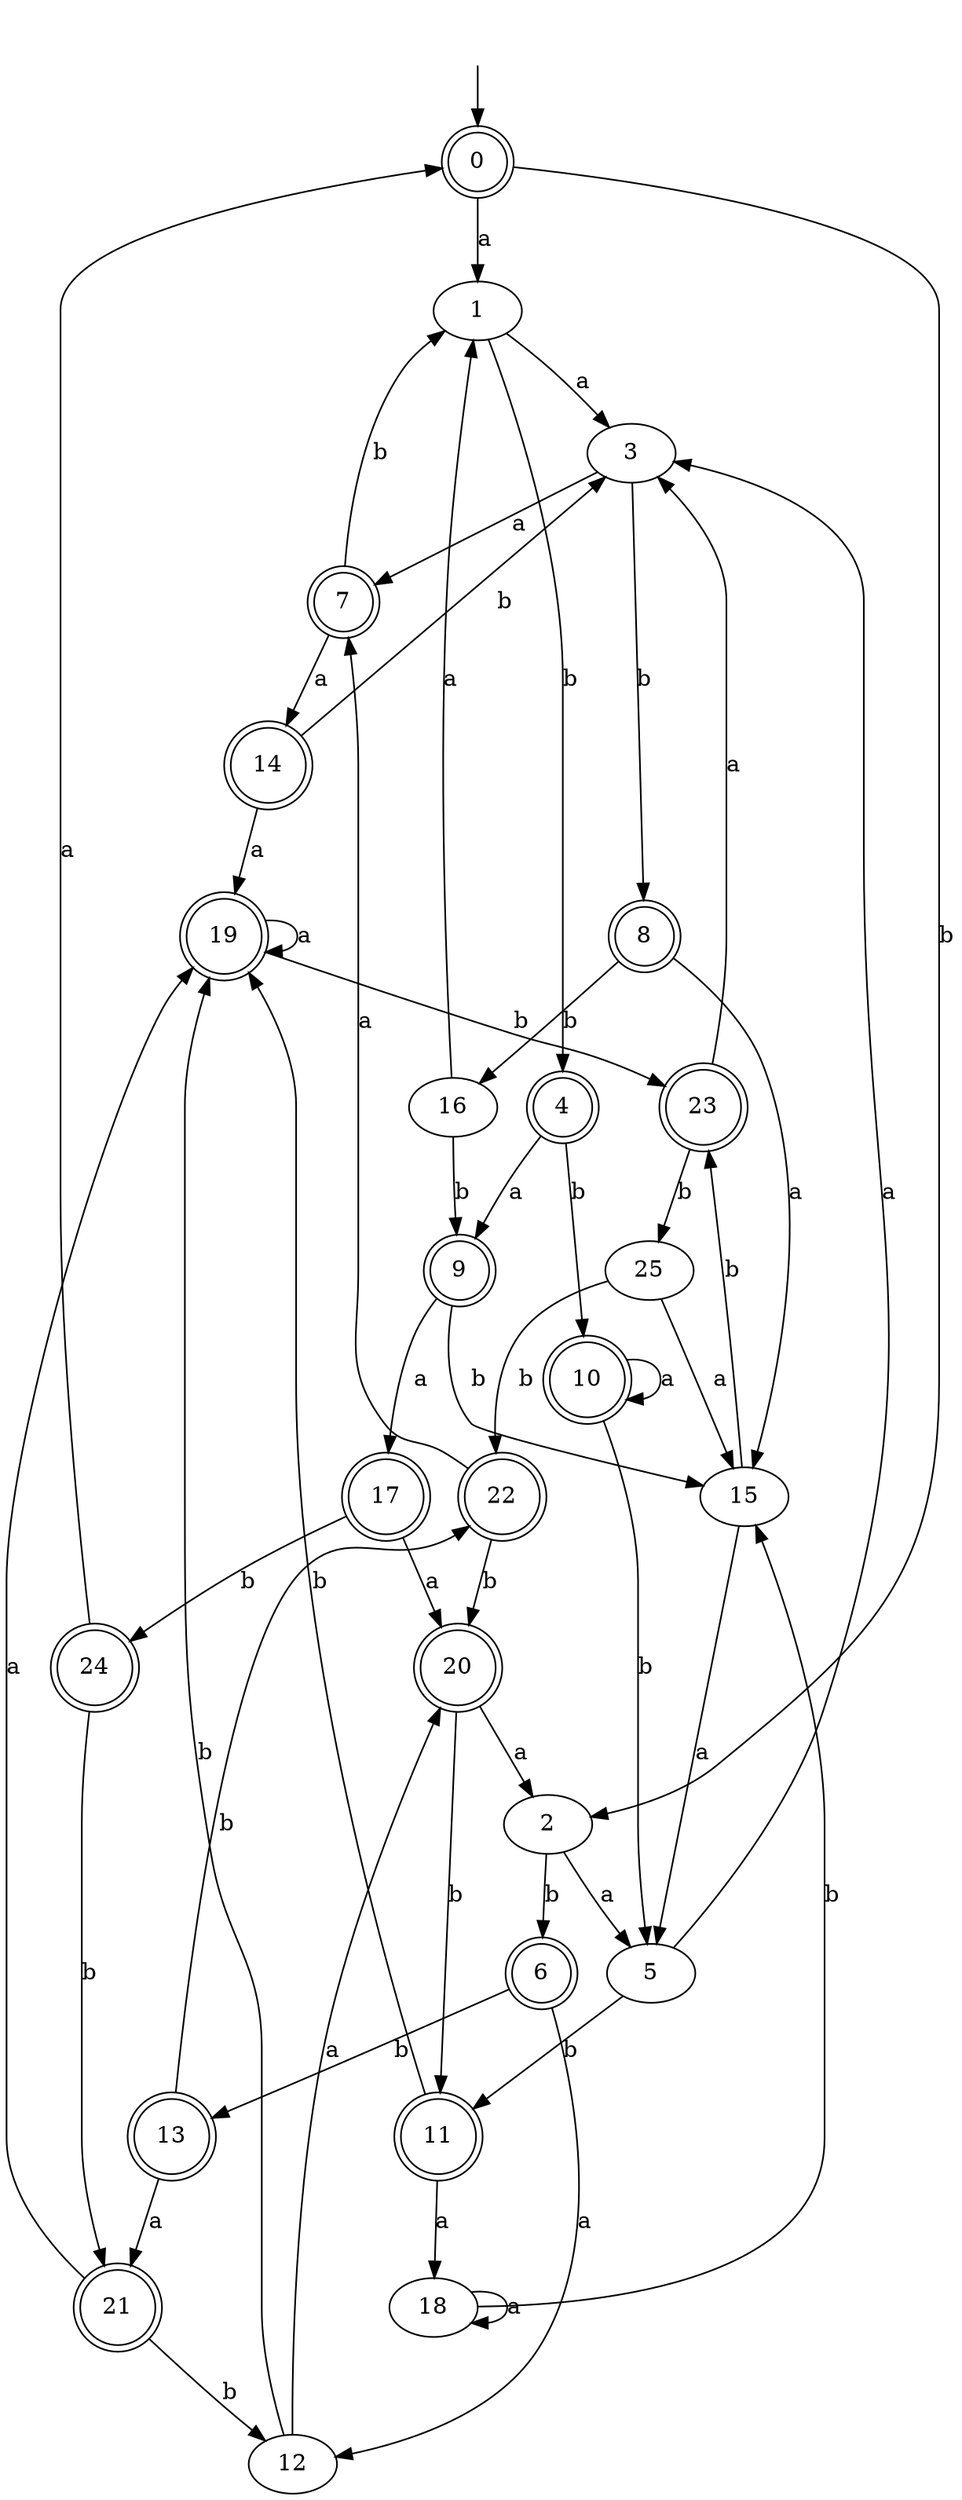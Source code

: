 digraph RandomDFA {
  __start0 [label="", shape=none];
  __start0 -> 0 [label=""];
  0 [shape=circle] [shape=doublecircle]
  0 -> 1 [label="a"]
  0 -> 2 [label="b"]
  1
  1 -> 3 [label="a"]
  1 -> 4 [label="b"]
  2
  2 -> 5 [label="a"]
  2 -> 6 [label="b"]
  3
  3 -> 7 [label="a"]
  3 -> 8 [label="b"]
  4 [shape=doublecircle]
  4 -> 9 [label="a"]
  4 -> 10 [label="b"]
  5
  5 -> 3 [label="a"]
  5 -> 11 [label="b"]
  6 [shape=doublecircle]
  6 -> 12 [label="a"]
  6 -> 13 [label="b"]
  7 [shape=doublecircle]
  7 -> 14 [label="a"]
  7 -> 1 [label="b"]
  8 [shape=doublecircle]
  8 -> 15 [label="a"]
  8 -> 16 [label="b"]
  9 [shape=doublecircle]
  9 -> 17 [label="a"]
  9 -> 15 [label="b"]
  10 [shape=doublecircle]
  10 -> 10 [label="a"]
  10 -> 5 [label="b"]
  11 [shape=doublecircle]
  11 -> 18 [label="a"]
  11 -> 19 [label="b"]
  12
  12 -> 20 [label="a"]
  12 -> 19 [label="b"]
  13 [shape=doublecircle]
  13 -> 21 [label="a"]
  13 -> 22 [label="b"]
  14 [shape=doublecircle]
  14 -> 19 [label="a"]
  14 -> 3 [label="b"]
  15
  15 -> 5 [label="a"]
  15 -> 23 [label="b"]
  16
  16 -> 1 [label="a"]
  16 -> 9 [label="b"]
  17 [shape=doublecircle]
  17 -> 20 [label="a"]
  17 -> 24 [label="b"]
  18
  18 -> 18 [label="a"]
  18 -> 15 [label="b"]
  19 [shape=doublecircle]
  19 -> 19 [label="a"]
  19 -> 23 [label="b"]
  20 [shape=doublecircle]
  20 -> 2 [label="a"]
  20 -> 11 [label="b"]
  21 [shape=doublecircle]
  21 -> 19 [label="a"]
  21 -> 12 [label="b"]
  22 [shape=doublecircle]
  22 -> 7 [label="a"]
  22 -> 20 [label="b"]
  23 [shape=doublecircle]
  23 -> 3 [label="a"]
  23 -> 25 [label="b"]
  24 [shape=doublecircle]
  24 -> 0 [label="a"]
  24 -> 21 [label="b"]
  25
  25 -> 15 [label="a"]
  25 -> 22 [label="b"]
}
